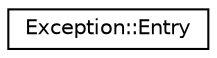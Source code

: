 digraph "Graphical Class Hierarchy"
{
  edge [fontname="Helvetica",fontsize="10",labelfontname="Helvetica",labelfontsize="10"];
  node [fontname="Helvetica",fontsize="10",shape=record];
  rankdir="LR";
  Node0 [label="Exception::Entry",height=0.2,width=0.4,color="black", fillcolor="white", style="filled",URL="$structaworx_1_1lib_1_1lang_1_1Exception_1_1Entry.html"];
}
